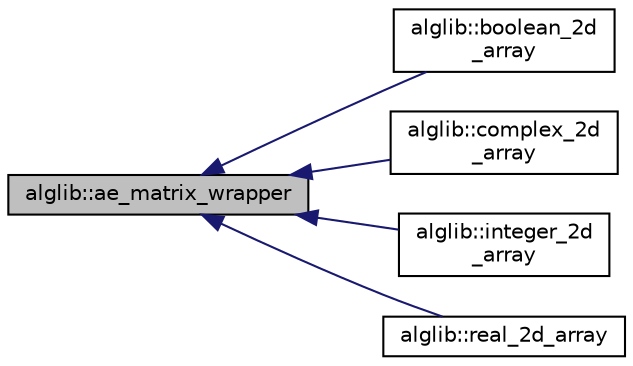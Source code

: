 digraph "alglib::ae_matrix_wrapper"
{
  edge [fontname="Helvetica",fontsize="10",labelfontname="Helvetica",labelfontsize="10"];
  node [fontname="Helvetica",fontsize="10",shape=record];
  rankdir="LR";
  Node0 [label="alglib::ae_matrix_wrapper",height=0.2,width=0.4,color="black", fillcolor="grey75", style="filled", fontcolor="black"];
  Node0 -> Node1 [dir="back",color="midnightblue",fontsize="10",style="solid",fontname="Helvetica"];
  Node1 [label="alglib::boolean_2d\l_array",height=0.2,width=0.4,color="black", fillcolor="white", style="filled",URL="$classalglib_1_1boolean__2d__array.html"];
  Node0 -> Node2 [dir="back",color="midnightblue",fontsize="10",style="solid",fontname="Helvetica"];
  Node2 [label="alglib::complex_2d\l_array",height=0.2,width=0.4,color="black", fillcolor="white", style="filled",URL="$classalglib_1_1complex__2d__array.html"];
  Node0 -> Node3 [dir="back",color="midnightblue",fontsize="10",style="solid",fontname="Helvetica"];
  Node3 [label="alglib::integer_2d\l_array",height=0.2,width=0.4,color="black", fillcolor="white", style="filled",URL="$classalglib_1_1integer__2d__array.html"];
  Node0 -> Node4 [dir="back",color="midnightblue",fontsize="10",style="solid",fontname="Helvetica"];
  Node4 [label="alglib::real_2d_array",height=0.2,width=0.4,color="black", fillcolor="white", style="filled",URL="$classalglib_1_1real__2d__array.html"];
}

